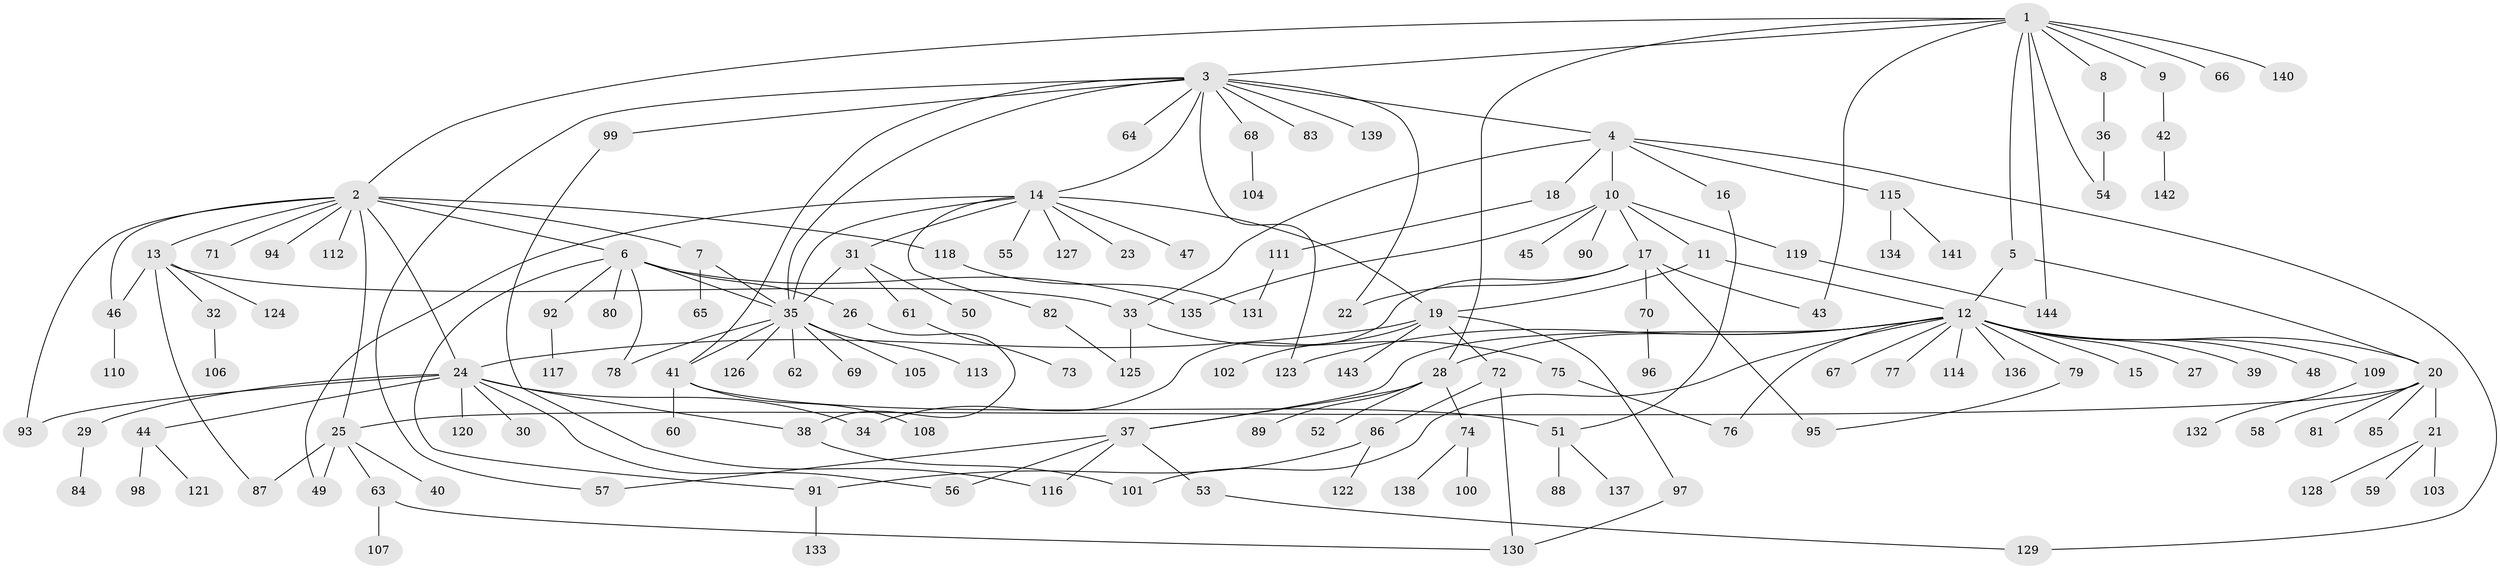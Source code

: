 // Generated by graph-tools (version 1.1) at 2025/01/03/09/25 03:01:51]
// undirected, 144 vertices, 182 edges
graph export_dot {
graph [start="1"]
  node [color=gray90,style=filled];
  1;
  2;
  3;
  4;
  5;
  6;
  7;
  8;
  9;
  10;
  11;
  12;
  13;
  14;
  15;
  16;
  17;
  18;
  19;
  20;
  21;
  22;
  23;
  24;
  25;
  26;
  27;
  28;
  29;
  30;
  31;
  32;
  33;
  34;
  35;
  36;
  37;
  38;
  39;
  40;
  41;
  42;
  43;
  44;
  45;
  46;
  47;
  48;
  49;
  50;
  51;
  52;
  53;
  54;
  55;
  56;
  57;
  58;
  59;
  60;
  61;
  62;
  63;
  64;
  65;
  66;
  67;
  68;
  69;
  70;
  71;
  72;
  73;
  74;
  75;
  76;
  77;
  78;
  79;
  80;
  81;
  82;
  83;
  84;
  85;
  86;
  87;
  88;
  89;
  90;
  91;
  92;
  93;
  94;
  95;
  96;
  97;
  98;
  99;
  100;
  101;
  102;
  103;
  104;
  105;
  106;
  107;
  108;
  109;
  110;
  111;
  112;
  113;
  114;
  115;
  116;
  117;
  118;
  119;
  120;
  121;
  122;
  123;
  124;
  125;
  126;
  127;
  128;
  129;
  130;
  131;
  132;
  133;
  134;
  135;
  136;
  137;
  138;
  139;
  140;
  141;
  142;
  143;
  144;
  1 -- 2;
  1 -- 3;
  1 -- 5;
  1 -- 8;
  1 -- 9;
  1 -- 28;
  1 -- 43;
  1 -- 54;
  1 -- 66;
  1 -- 140;
  1 -- 144;
  2 -- 6;
  2 -- 7;
  2 -- 13;
  2 -- 24;
  2 -- 25;
  2 -- 46;
  2 -- 71;
  2 -- 93;
  2 -- 94;
  2 -- 112;
  2 -- 118;
  3 -- 4;
  3 -- 14;
  3 -- 22;
  3 -- 35;
  3 -- 41;
  3 -- 57;
  3 -- 64;
  3 -- 68;
  3 -- 83;
  3 -- 99;
  3 -- 123;
  3 -- 139;
  4 -- 10;
  4 -- 16;
  4 -- 18;
  4 -- 33;
  4 -- 115;
  4 -- 129;
  5 -- 12;
  5 -- 20;
  6 -- 26;
  6 -- 35;
  6 -- 78;
  6 -- 80;
  6 -- 91;
  6 -- 92;
  6 -- 135;
  7 -- 35;
  7 -- 65;
  8 -- 36;
  9 -- 42;
  10 -- 11;
  10 -- 17;
  10 -- 45;
  10 -- 90;
  10 -- 119;
  10 -- 135;
  11 -- 12;
  11 -- 19;
  12 -- 15;
  12 -- 20;
  12 -- 27;
  12 -- 28;
  12 -- 37;
  12 -- 39;
  12 -- 48;
  12 -- 67;
  12 -- 76;
  12 -- 77;
  12 -- 79;
  12 -- 101;
  12 -- 109;
  12 -- 114;
  12 -- 123;
  12 -- 136;
  13 -- 32;
  13 -- 33;
  13 -- 46;
  13 -- 87;
  13 -- 124;
  14 -- 19;
  14 -- 23;
  14 -- 31;
  14 -- 35;
  14 -- 47;
  14 -- 49;
  14 -- 55;
  14 -- 82;
  14 -- 127;
  16 -- 51;
  17 -- 22;
  17 -- 34;
  17 -- 43;
  17 -- 70;
  17 -- 95;
  18 -- 111;
  19 -- 24;
  19 -- 72;
  19 -- 97;
  19 -- 102;
  19 -- 143;
  20 -- 21;
  20 -- 25;
  20 -- 58;
  20 -- 81;
  20 -- 85;
  21 -- 59;
  21 -- 103;
  21 -- 128;
  24 -- 29;
  24 -- 30;
  24 -- 34;
  24 -- 38;
  24 -- 44;
  24 -- 56;
  24 -- 93;
  24 -- 120;
  25 -- 40;
  25 -- 49;
  25 -- 63;
  25 -- 87;
  26 -- 38;
  28 -- 37;
  28 -- 52;
  28 -- 74;
  28 -- 89;
  29 -- 84;
  31 -- 35;
  31 -- 50;
  31 -- 61;
  32 -- 106;
  33 -- 75;
  33 -- 125;
  35 -- 41;
  35 -- 62;
  35 -- 69;
  35 -- 78;
  35 -- 105;
  35 -- 113;
  35 -- 126;
  36 -- 54;
  37 -- 53;
  37 -- 56;
  37 -- 57;
  37 -- 116;
  38 -- 101;
  41 -- 51;
  41 -- 60;
  41 -- 108;
  42 -- 142;
  44 -- 98;
  44 -- 121;
  46 -- 110;
  51 -- 88;
  51 -- 137;
  53 -- 129;
  61 -- 73;
  63 -- 107;
  63 -- 130;
  68 -- 104;
  70 -- 96;
  72 -- 86;
  72 -- 130;
  74 -- 100;
  74 -- 138;
  75 -- 76;
  79 -- 95;
  82 -- 125;
  86 -- 91;
  86 -- 122;
  91 -- 133;
  92 -- 117;
  97 -- 130;
  99 -- 116;
  109 -- 132;
  111 -- 131;
  115 -- 134;
  115 -- 141;
  118 -- 131;
  119 -- 144;
}
